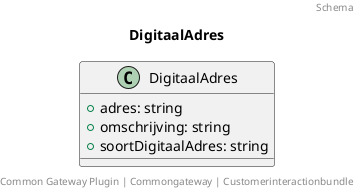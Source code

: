 @startuml
title: DigitaalAdres
footer: Common Gateway Plugin | Commongateway | Customerinteractionbundle 
header: Schema

class DigitaalAdres {
  + adres: string
  + omschrijving: string
  + soortDigitaalAdres: string
}
@enduml
